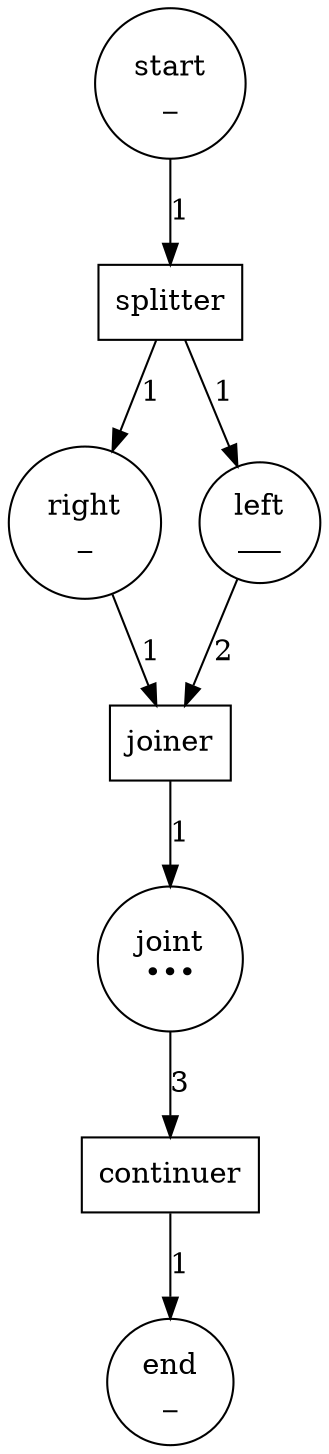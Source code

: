 digraph G {
0 [label="right\n_\n" shape=circle]
1 [label="left\n___\n" shape=circle]
2 [label="end\n_\n" shape=circle]
3 [label="continuer" shape=box]
4 [label="joiner" shape=box]
5 [label="start\n_\n" shape=circle]
6 [label="splitter" shape=box]
7 [label="joint\n•••\n" shape=circle]

0 -> 4 [label="1" ] 
1 -> 4 [label="2" ] 
3 -> 2 [label="1" ] 
4 -> 7 [label="1" ] 
5 -> 6 [label="1" ] 
6 -> 1 [label="1" ] 
6 -> 0 [label="1" ] 
7 -> 3 [label="3" ] 
}